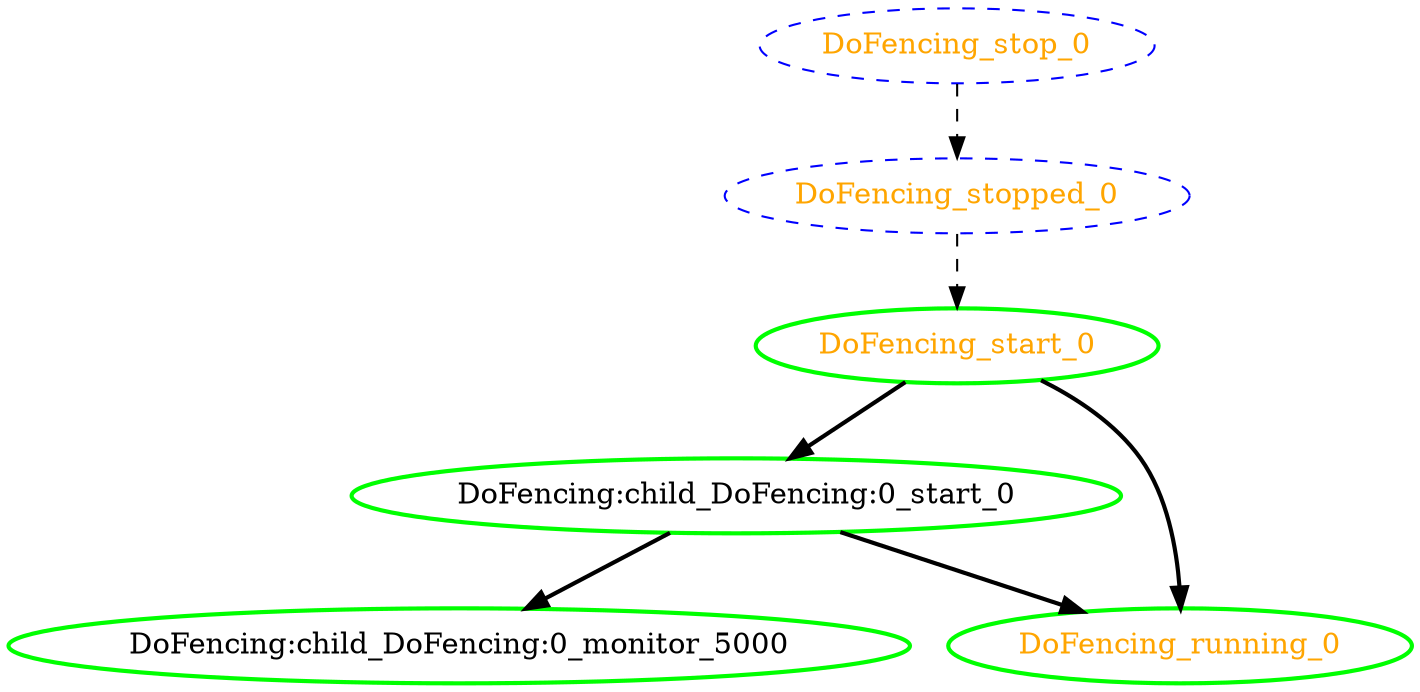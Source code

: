 digraph "g" {
	size = "30,30"
"DoFencing:child_DoFencing:0_start_0" [ tooltip="hadev2" style=bold color="green" fontcolor="black" ]
"DoFencing:child_DoFencing:0_monitor_5000" [ tooltip="hadev2" style=bold color="green" fontcolor="black" ]
"DoFencing_start_0" [ tooltip="" style=bold color="green" fontcolor="orange" ]
"DoFencing_running_0" [ tooltip="" style=bold color="green" fontcolor="orange" ]
"DoFencing_stop_0" [ style="dashed" color="blue" fontcolor="orange" ]
"DoFencing_stopped_0" [ style="dashed" color="blue" fontcolor="orange" ]
"DoFencing_start_0" -> "DoFencing:child_DoFencing:0_start_0" [ style = bold]
"DoFencing:child_DoFencing:0_start_0" -> "DoFencing:child_DoFencing:0_monitor_5000" [ style = bold]
"DoFencing_stopped_0" -> "DoFencing_start_0" [ style = dashed]
"DoFencing:child_DoFencing:0_start_0" -> "DoFencing_running_0" [ style = bold]
"DoFencing_start_0" -> "DoFencing_running_0" [ style = bold]
"DoFencing_stop_0" -> "DoFencing_stopped_0" [ style = dashed]
}
